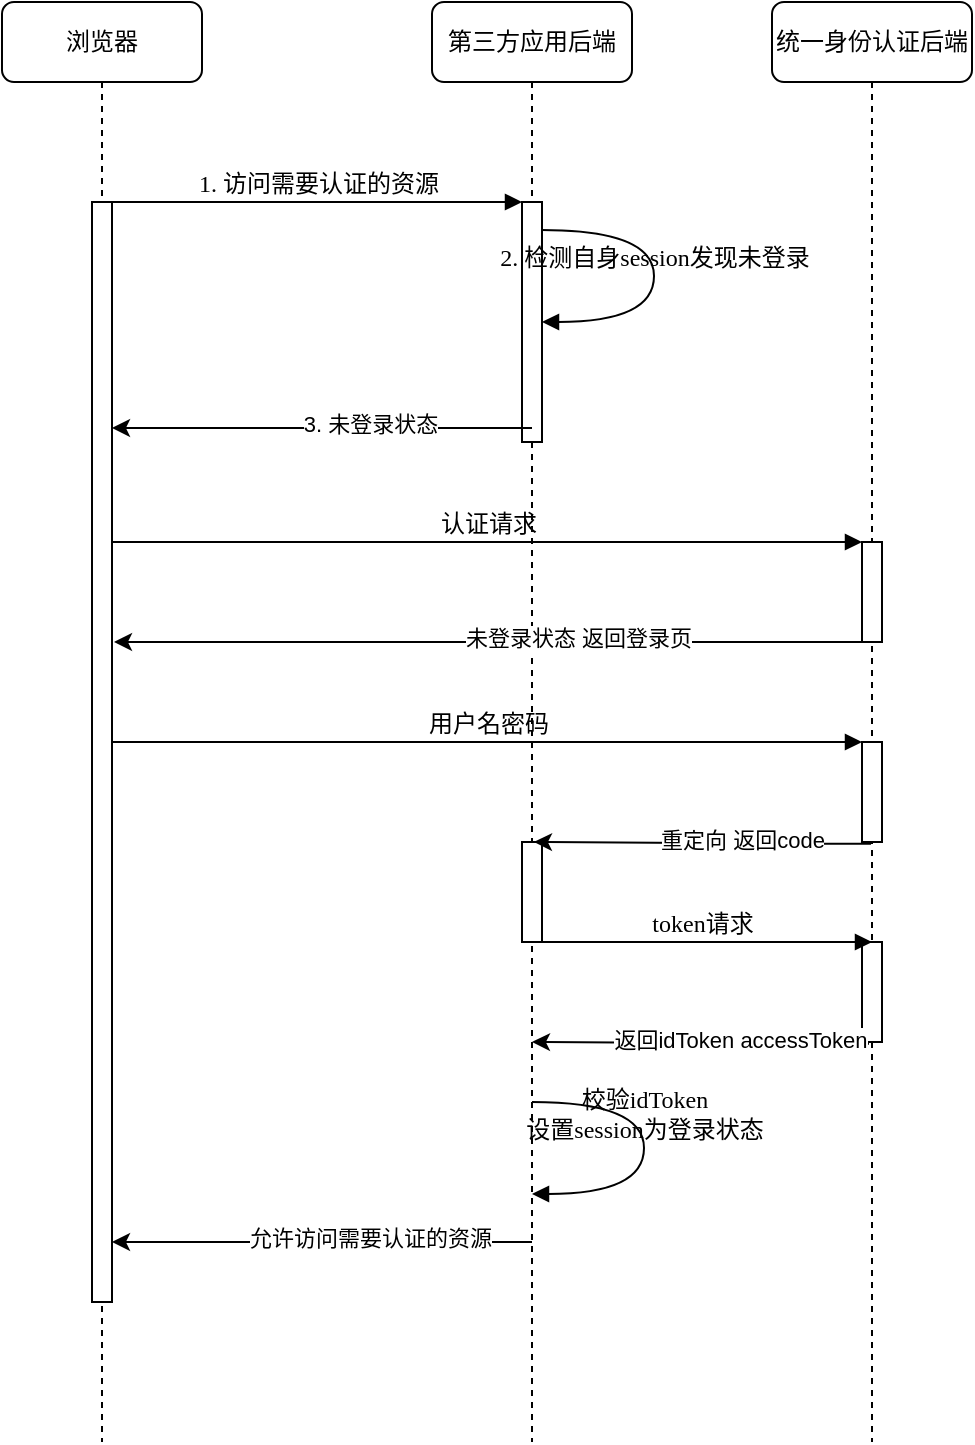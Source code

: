 <mxfile version="13.9.9" type="device"><diagram name="Page-1" id="13e1069c-82ec-6db2-03f1-153e76fe0fe0"><mxGraphModel dx="1422" dy="822" grid="1" gridSize="10" guides="1" tooltips="1" connect="1" arrows="1" fold="1" page="1" pageScale="1" pageWidth="1100" pageHeight="850" background="#ffffff" math="0" shadow="0"><root><mxCell id="0"/><mxCell id="1" parent="0"/><mxCell id="7baba1c4bc27f4b0-2" value="第三方应用后端" style="shape=umlLifeline;perimeter=lifelinePerimeter;whiteSpace=wrap;html=1;container=1;collapsible=0;recursiveResize=0;outlineConnect=0;rounded=1;shadow=0;comic=0;labelBackgroundColor=none;strokeWidth=1;fontFamily=Verdana;fontSize=12;align=center;" parent="1" vertex="1"><mxGeometry x="240" y="80" width="100" height="720" as="geometry"/></mxCell><mxCell id="7baba1c4bc27f4b0-10" value="" style="html=1;points=[];perimeter=orthogonalPerimeter;rounded=0;shadow=0;comic=0;labelBackgroundColor=none;strokeWidth=1;fontFamily=Verdana;fontSize=12;align=center;" parent="7baba1c4bc27f4b0-2" vertex="1"><mxGeometry x="45" y="100" width="10" height="120" as="geometry"/></mxCell><mxCell id="7baba1c4bc27f4b0-35" value="2. 检测自身session发现未登录" style="html=1;verticalAlign=bottom;endArrow=block;labelBackgroundColor=none;fontFamily=Verdana;fontSize=12;elbow=vertical;edgeStyle=orthogonalEdgeStyle;curved=1;" parent="7baba1c4bc27f4b0-2" edge="1"><mxGeometry relative="1" as="geometry"><mxPoint x="55" y="114" as="sourcePoint"/><mxPoint x="55" y="160" as="targetPoint"/><Array as="points"><mxPoint x="55" y="114"/><mxPoint x="111" y="114"/><mxPoint x="111" y="160"/></Array></mxGeometry></mxCell><mxCell id="32M4cr70SIf7ZSc8Ts8V-9" value="" style="html=1;points=[];perimeter=orthogonalPerimeter;rounded=0;shadow=0;comic=0;labelBackgroundColor=none;strokeWidth=1;fontFamily=Verdana;fontSize=12;align=center;" parent="7baba1c4bc27f4b0-2" vertex="1"><mxGeometry x="45" y="420" width="10" height="50" as="geometry"/></mxCell><mxCell id="7baba1c4bc27f4b0-4" value="统一身份认证后端" style="shape=umlLifeline;perimeter=lifelinePerimeter;whiteSpace=wrap;html=1;container=1;collapsible=0;recursiveResize=0;outlineConnect=0;rounded=1;shadow=0;comic=0;labelBackgroundColor=none;strokeWidth=1;fontFamily=Verdana;fontSize=12;align=center;" parent="1" vertex="1"><mxGeometry x="410" y="80" width="100" height="720" as="geometry"/></mxCell><mxCell id="7baba1c4bc27f4b0-22" value="" style="html=1;points=[];perimeter=orthogonalPerimeter;rounded=0;shadow=0;comic=0;labelBackgroundColor=none;strokeWidth=1;fontFamily=Verdana;fontSize=12;align=center;" parent="7baba1c4bc27f4b0-4" vertex="1"><mxGeometry x="45" y="270" width="10" height="50" as="geometry"/></mxCell><mxCell id="32M4cr70SIf7ZSc8Ts8V-6" value="" style="html=1;points=[];perimeter=orthogonalPerimeter;rounded=0;shadow=0;comic=0;labelBackgroundColor=none;strokeWidth=1;fontFamily=Verdana;fontSize=12;align=center;" parent="7baba1c4bc27f4b0-4" vertex="1"><mxGeometry x="45" y="370" width="10" height="50" as="geometry"/></mxCell><mxCell id="32M4cr70SIf7ZSc8Ts8V-10" value="" style="html=1;points=[];perimeter=orthogonalPerimeter;rounded=0;shadow=0;comic=0;labelBackgroundColor=none;strokeWidth=1;fontFamily=Verdana;fontSize=12;align=center;" parent="7baba1c4bc27f4b0-4" vertex="1"><mxGeometry x="45" y="470" width="10" height="50" as="geometry"/></mxCell><mxCell id="7baba1c4bc27f4b0-8" value="浏览器" style="shape=umlLifeline;perimeter=lifelinePerimeter;whiteSpace=wrap;html=1;container=1;collapsible=0;recursiveResize=0;outlineConnect=0;rounded=1;shadow=0;comic=0;labelBackgroundColor=none;strokeWidth=1;fontFamily=Verdana;fontSize=12;align=center;" parent="1" vertex="1"><mxGeometry x="25" y="80" width="100" height="720" as="geometry"/></mxCell><mxCell id="7baba1c4bc27f4b0-23" value="认证请求" style="html=1;verticalAlign=bottom;endArrow=block;entryX=0;entryY=0;labelBackgroundColor=none;fontFamily=Verdana;fontSize=12;" parent="1" source="7baba1c4bc27f4b0-9" target="7baba1c4bc27f4b0-22" edge="1"><mxGeometry relative="1" as="geometry"><mxPoint x="510" y="420" as="sourcePoint"/><Array as="points"><mxPoint x="120" y="350"/></Array></mxGeometry></mxCell><mxCell id="7baba1c4bc27f4b0-11" value="1. 访问需要认证的资源" style="html=1;verticalAlign=bottom;endArrow=block;entryX=0;entryY=0;labelBackgroundColor=none;fontFamily=Verdana;fontSize=12;edgeStyle=elbowEdgeStyle;elbow=vertical;" parent="1" source="7baba1c4bc27f4b0-9" target="7baba1c4bc27f4b0-10" edge="1"><mxGeometry relative="1" as="geometry"><mxPoint x="220" y="190" as="sourcePoint"/></mxGeometry></mxCell><mxCell id="7baba1c4bc27f4b0-9" value="" style="html=1;points=[];perimeter=orthogonalPerimeter;rounded=0;shadow=0;comic=0;labelBackgroundColor=none;strokeWidth=1;fontFamily=Verdana;fontSize=12;align=center;" parent="1" vertex="1"><mxGeometry x="70" y="180" width="10" height="550" as="geometry"/></mxCell><mxCell id="32M4cr70SIf7ZSc8Ts8V-1" value="" style="endArrow=classic;html=1;exitX=0.5;exitY=0.942;exitDx=0;exitDy=0;exitPerimeter=0;" parent="1" source="7baba1c4bc27f4b0-10" edge="1"><mxGeometry width="50" height="50" relative="1" as="geometry"><mxPoint x="275" y="293" as="sourcePoint"/><mxPoint x="80" y="293" as="targetPoint"/></mxGeometry></mxCell><mxCell id="32M4cr70SIf7ZSc8Ts8V-2" value="3. 未登录状态" style="edgeLabel;html=1;align=center;verticalAlign=middle;resizable=0;points=[];" parent="32M4cr70SIf7ZSc8Ts8V-1" vertex="1" connectable="0"><mxGeometry x="-0.226" y="-2" relative="1" as="geometry"><mxPoint as="offset"/></mxGeometry></mxCell><mxCell id="32M4cr70SIf7ZSc8Ts8V-3" value="" style="endArrow=classic;html=1;entryX=1.1;entryY=0.4;entryDx=0;entryDy=0;entryPerimeter=0;" parent="1" source="7baba1c4bc27f4b0-4" target="7baba1c4bc27f4b0-9" edge="1"><mxGeometry width="50" height="50" relative="1" as="geometry"><mxPoint x="284" y="399.5" as="sourcePoint"/><mxPoint x="80" y="390" as="targetPoint"/><Array as="points"><mxPoint x="420" y="400"/></Array></mxGeometry></mxCell><mxCell id="32M4cr70SIf7ZSc8Ts8V-4" value="未登录状态 返回登录页" style="edgeLabel;html=1;align=center;verticalAlign=middle;resizable=0;points=[];" parent="32M4cr70SIf7ZSc8Ts8V-3" vertex="1" connectable="0"><mxGeometry x="-0.226" y="-2" relative="1" as="geometry"><mxPoint as="offset"/></mxGeometry></mxCell><mxCell id="32M4cr70SIf7ZSc8Ts8V-5" value="用户名密码" style="html=1;verticalAlign=bottom;endArrow=block;entryX=0;entryY=0;labelBackgroundColor=none;fontFamily=Verdana;fontSize=12;" parent="1" edge="1"><mxGeometry relative="1" as="geometry"><mxPoint x="80" y="450" as="sourcePoint"/><mxPoint x="455" y="450" as="targetPoint"/><Array as="points"><mxPoint x="120" y="450"/></Array></mxGeometry></mxCell><mxCell id="32M4cr70SIf7ZSc8Ts8V-7" value="" style="endArrow=classic;html=1;entryX=0.6;entryY=0;entryDx=0;entryDy=0;entryPerimeter=0;" parent="1" target="32M4cr70SIf7ZSc8Ts8V-9" edge="1"><mxGeometry width="50" height="50" relative="1" as="geometry"><mxPoint x="459.5" y="500.88" as="sourcePoint"/><mxPoint x="300" y="500" as="targetPoint"/><Array as="points"><mxPoint x="420" y="500.88"/></Array></mxGeometry></mxCell><mxCell id="32M4cr70SIf7ZSc8Ts8V-8" value="重定向 返回code" style="edgeLabel;html=1;align=center;verticalAlign=middle;resizable=0;points=[];" parent="32M4cr70SIf7ZSc8Ts8V-7" vertex="1" connectable="0"><mxGeometry x="-0.226" y="-2" relative="1" as="geometry"><mxPoint as="offset"/></mxGeometry></mxCell><mxCell id="32M4cr70SIf7ZSc8Ts8V-11" value="token请求" style="html=1;verticalAlign=bottom;endArrow=block;labelBackgroundColor=none;fontFamily=Verdana;fontSize=12;edgeStyle=elbowEdgeStyle;elbow=vertical;" parent="1" edge="1"><mxGeometry relative="1" as="geometry"><mxPoint x="290" y="550" as="sourcePoint"/><mxPoint x="460" y="550" as="targetPoint"/></mxGeometry></mxCell><mxCell id="32M4cr70SIf7ZSc8Ts8V-12" value="" style="endArrow=classic;html=1;entryX=0.6;entryY=0;entryDx=0;entryDy=0;entryPerimeter=0;" parent="1" edge="1"><mxGeometry width="50" height="50" relative="1" as="geometry"><mxPoint x="458.5" y="600.88" as="sourcePoint"/><mxPoint x="290" y="600" as="targetPoint"/><Array as="points"><mxPoint x="419" y="600.88"/></Array></mxGeometry></mxCell><mxCell id="32M4cr70SIf7ZSc8Ts8V-13" value="返回idToken accessToken" style="edgeLabel;html=1;align=center;verticalAlign=middle;resizable=0;points=[];" parent="32M4cr70SIf7ZSc8Ts8V-12" vertex="1" connectable="0"><mxGeometry x="-0.226" y="-2" relative="1" as="geometry"><mxPoint as="offset"/></mxGeometry></mxCell><mxCell id="32M4cr70SIf7ZSc8Ts8V-14" value="校验idToken&lt;br&gt;设置session为登录状态" style="html=1;verticalAlign=bottom;endArrow=block;labelBackgroundColor=none;fontFamily=Verdana;fontSize=12;elbow=vertical;edgeStyle=orthogonalEdgeStyle;curved=1;" parent="1" edge="1"><mxGeometry relative="1" as="geometry"><mxPoint x="290" y="630" as="sourcePoint"/><mxPoint x="290" y="676" as="targetPoint"/><Array as="points"><mxPoint x="290" y="630"/><mxPoint x="346" y="630"/><mxPoint x="346" y="676"/></Array></mxGeometry></mxCell><mxCell id="32M4cr70SIf7ZSc8Ts8V-15" value="" style="endArrow=classic;html=1;exitX=0.5;exitY=0.942;exitDx=0;exitDy=0;exitPerimeter=0;" parent="1" edge="1"><mxGeometry width="50" height="50" relative="1" as="geometry"><mxPoint x="290" y="700.04" as="sourcePoint"/><mxPoint x="80" y="700" as="targetPoint"/></mxGeometry></mxCell><mxCell id="32M4cr70SIf7ZSc8Ts8V-16" value="允许访问需要认证的资源" style="edgeLabel;html=1;align=center;verticalAlign=middle;resizable=0;points=[];" parent="32M4cr70SIf7ZSc8Ts8V-15" vertex="1" connectable="0"><mxGeometry x="-0.226" y="-2" relative="1" as="geometry"><mxPoint as="offset"/></mxGeometry></mxCell></root></mxGraphModel></diagram></mxfile>